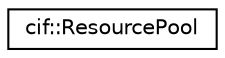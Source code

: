 digraph "Graphical Class Hierarchy"
{
  edge [fontname="Helvetica",fontsize="10",labelfontname="Helvetica",labelfontsize="10"];
  node [fontname="Helvetica",fontsize="10",shape=record];
  rankdir="LR";
  Node0 [label="cif::ResourcePool",height=0.2,width=0.4,color="black", fillcolor="white", style="filled",URL="$classcif_1_1ResourcePool.html"];
}
